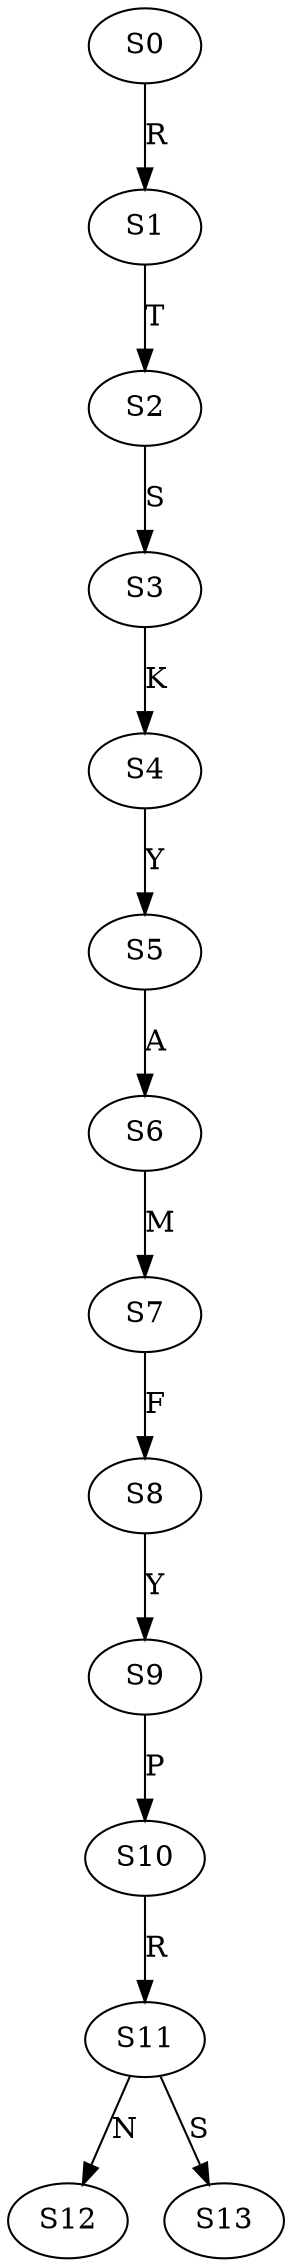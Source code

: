 strict digraph  {
	S0 -> S1 [ label = R ];
	S1 -> S2 [ label = T ];
	S2 -> S3 [ label = S ];
	S3 -> S4 [ label = K ];
	S4 -> S5 [ label = Y ];
	S5 -> S6 [ label = A ];
	S6 -> S7 [ label = M ];
	S7 -> S8 [ label = F ];
	S8 -> S9 [ label = Y ];
	S9 -> S10 [ label = P ];
	S10 -> S11 [ label = R ];
	S11 -> S12 [ label = N ];
	S11 -> S13 [ label = S ];
}
